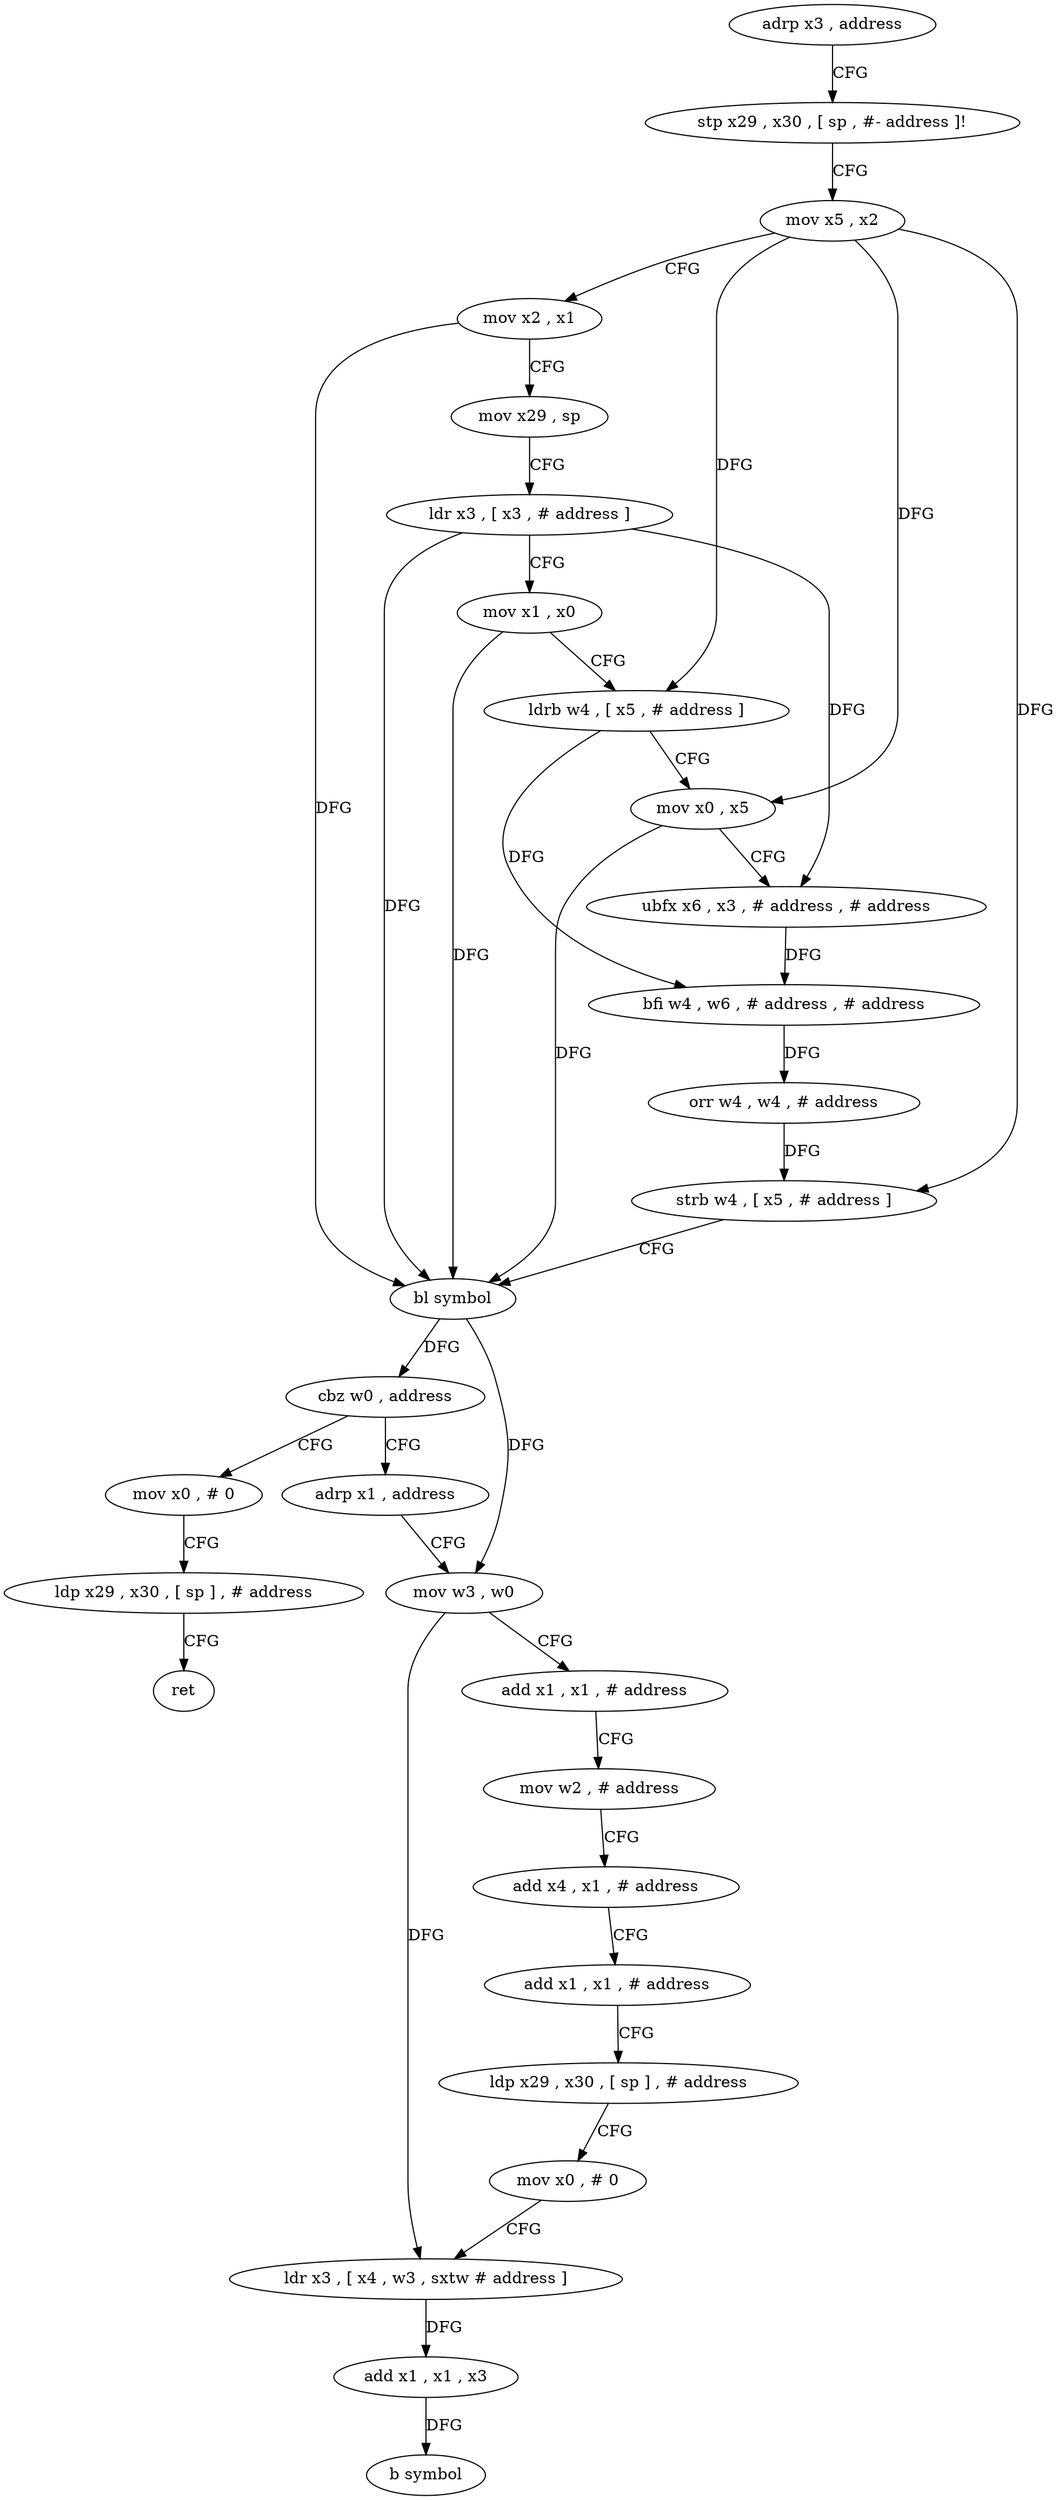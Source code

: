 digraph "func" {
"4419352" [label = "adrp x3 , address" ]
"4419356" [label = "stp x29 , x30 , [ sp , #- address ]!" ]
"4419360" [label = "mov x5 , x2" ]
"4419364" [label = "mov x2 , x1" ]
"4419368" [label = "mov x29 , sp" ]
"4419372" [label = "ldr x3 , [ x3 , # address ]" ]
"4419376" [label = "mov x1 , x0" ]
"4419380" [label = "ldrb w4 , [ x5 , # address ]" ]
"4419384" [label = "mov x0 , x5" ]
"4419388" [label = "ubfx x6 , x3 , # address , # address" ]
"4419392" [label = "bfi w4 , w6 , # address , # address" ]
"4419396" [label = "orr w4 , w4 , # address" ]
"4419400" [label = "strb w4 , [ x5 , # address ]" ]
"4419404" [label = "bl symbol" ]
"4419408" [label = "cbz w0 , address" ]
"4419456" [label = "mov x0 , # 0" ]
"4419412" [label = "adrp x1 , address" ]
"4419460" [label = "ldp x29 , x30 , [ sp ] , # address" ]
"4419464" [label = "ret" ]
"4419416" [label = "mov w3 , w0" ]
"4419420" [label = "add x1 , x1 , # address" ]
"4419424" [label = "mov w2 , # address" ]
"4419428" [label = "add x4 , x1 , # address" ]
"4419432" [label = "add x1 , x1 , # address" ]
"4419436" [label = "ldp x29 , x30 , [ sp ] , # address" ]
"4419440" [label = "mov x0 , # 0" ]
"4419444" [label = "ldr x3 , [ x4 , w3 , sxtw # address ]" ]
"4419448" [label = "add x1 , x1 , x3" ]
"4419452" [label = "b symbol" ]
"4419352" -> "4419356" [ label = "CFG" ]
"4419356" -> "4419360" [ label = "CFG" ]
"4419360" -> "4419364" [ label = "CFG" ]
"4419360" -> "4419380" [ label = "DFG" ]
"4419360" -> "4419384" [ label = "DFG" ]
"4419360" -> "4419400" [ label = "DFG" ]
"4419364" -> "4419368" [ label = "CFG" ]
"4419364" -> "4419404" [ label = "DFG" ]
"4419368" -> "4419372" [ label = "CFG" ]
"4419372" -> "4419376" [ label = "CFG" ]
"4419372" -> "4419388" [ label = "DFG" ]
"4419372" -> "4419404" [ label = "DFG" ]
"4419376" -> "4419380" [ label = "CFG" ]
"4419376" -> "4419404" [ label = "DFG" ]
"4419380" -> "4419384" [ label = "CFG" ]
"4419380" -> "4419392" [ label = "DFG" ]
"4419384" -> "4419388" [ label = "CFG" ]
"4419384" -> "4419404" [ label = "DFG" ]
"4419388" -> "4419392" [ label = "DFG" ]
"4419392" -> "4419396" [ label = "DFG" ]
"4419396" -> "4419400" [ label = "DFG" ]
"4419400" -> "4419404" [ label = "CFG" ]
"4419404" -> "4419408" [ label = "DFG" ]
"4419404" -> "4419416" [ label = "DFG" ]
"4419408" -> "4419456" [ label = "CFG" ]
"4419408" -> "4419412" [ label = "CFG" ]
"4419456" -> "4419460" [ label = "CFG" ]
"4419412" -> "4419416" [ label = "CFG" ]
"4419460" -> "4419464" [ label = "CFG" ]
"4419416" -> "4419420" [ label = "CFG" ]
"4419416" -> "4419444" [ label = "DFG" ]
"4419420" -> "4419424" [ label = "CFG" ]
"4419424" -> "4419428" [ label = "CFG" ]
"4419428" -> "4419432" [ label = "CFG" ]
"4419432" -> "4419436" [ label = "CFG" ]
"4419436" -> "4419440" [ label = "CFG" ]
"4419440" -> "4419444" [ label = "CFG" ]
"4419444" -> "4419448" [ label = "DFG" ]
"4419448" -> "4419452" [ label = "DFG" ]
}
